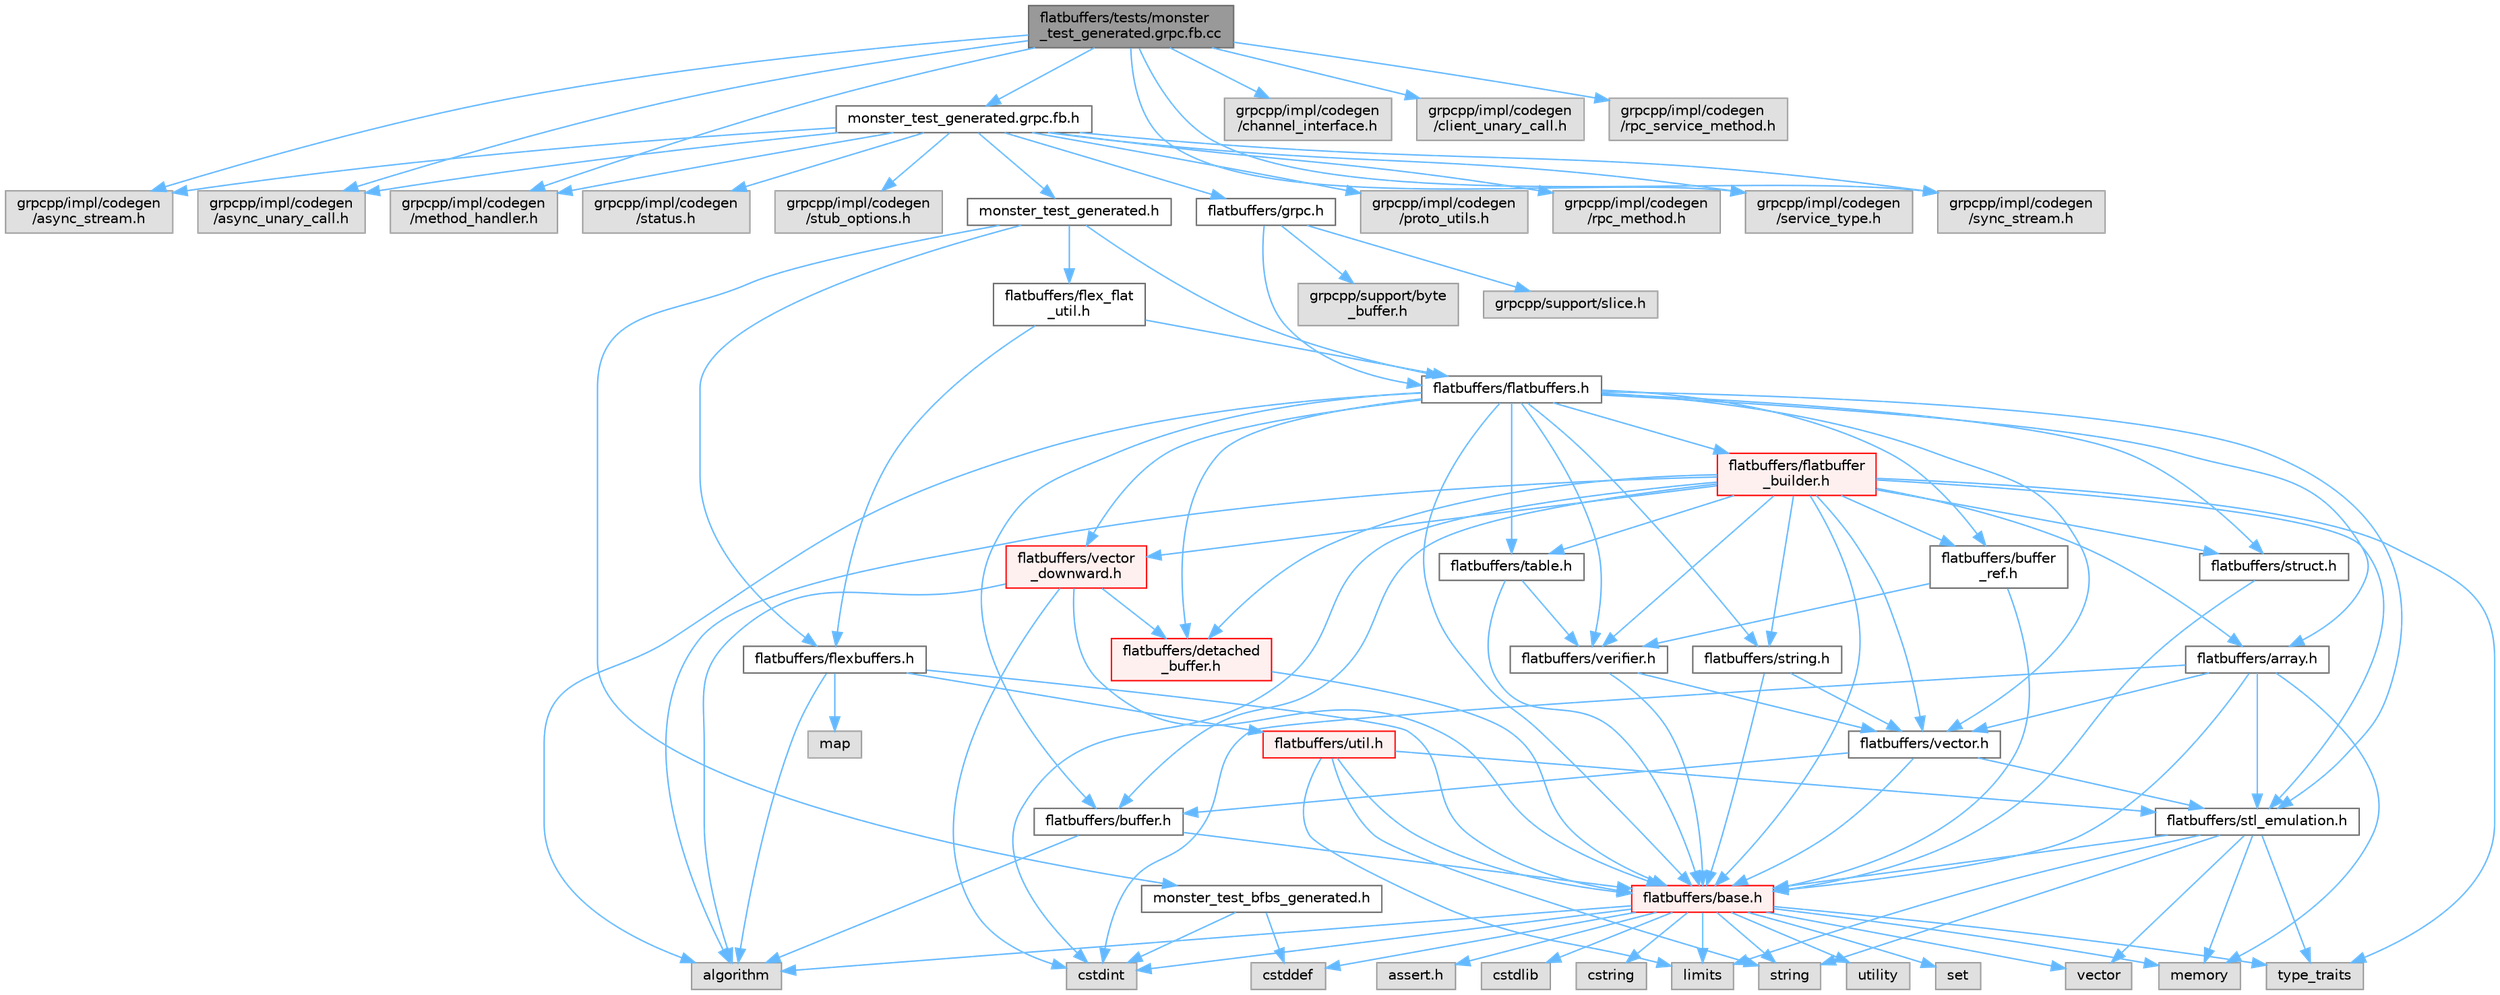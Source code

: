 digraph "flatbuffers/tests/monster_test_generated.grpc.fb.cc"
{
 // LATEX_PDF_SIZE
  bgcolor="transparent";
  edge [fontname=Helvetica,fontsize=10,labelfontname=Helvetica,labelfontsize=10];
  node [fontname=Helvetica,fontsize=10,shape=box,height=0.2,width=0.4];
  Node1 [id="Node000001",label="flatbuffers/tests/monster\l_test_generated.grpc.fb.cc",height=0.2,width=0.4,color="gray40", fillcolor="grey60", style="filled", fontcolor="black",tooltip=" "];
  Node1 -> Node2 [id="edge112_Node000001_Node000002",color="steelblue1",style="solid",tooltip=" "];
  Node2 [id="Node000002",label="monster_test_generated.grpc.fb.h",height=0.2,width=0.4,color="grey40", fillcolor="white", style="filled",URL="$monster__test__generated_8grpc_8fb_8h.html",tooltip=" "];
  Node2 -> Node3 [id="edge113_Node000002_Node000003",color="steelblue1",style="solid",tooltip=" "];
  Node3 [id="Node000003",label="monster_test_generated.h",height=0.2,width=0.4,color="grey40", fillcolor="white", style="filled",URL="$monster__test__generated_8h.html",tooltip=" "];
  Node3 -> Node4 [id="edge114_Node000003_Node000004",color="steelblue1",style="solid",tooltip=" "];
  Node4 [id="Node000004",label="flatbuffers/flatbuffers.h",height=0.2,width=0.4,color="grey40", fillcolor="white", style="filled",URL="$flatbuffers_8h.html",tooltip=" "];
  Node4 -> Node5 [id="edge115_Node000004_Node000005",color="steelblue1",style="solid",tooltip=" "];
  Node5 [id="Node000005",label="algorithm",height=0.2,width=0.4,color="grey60", fillcolor="#E0E0E0", style="filled",tooltip=" "];
  Node4 -> Node6 [id="edge116_Node000004_Node000006",color="steelblue1",style="solid",tooltip=" "];
  Node6 [id="Node000006",label="flatbuffers/array.h",height=0.2,width=0.4,color="grey40", fillcolor="white", style="filled",URL="$array_8h.html",tooltip=" "];
  Node6 -> Node7 [id="edge117_Node000006_Node000007",color="steelblue1",style="solid",tooltip=" "];
  Node7 [id="Node000007",label="cstdint",height=0.2,width=0.4,color="grey60", fillcolor="#E0E0E0", style="filled",tooltip=" "];
  Node6 -> Node8 [id="edge118_Node000006_Node000008",color="steelblue1",style="solid",tooltip=" "];
  Node8 [id="Node000008",label="memory",height=0.2,width=0.4,color="grey60", fillcolor="#E0E0E0", style="filled",tooltip=" "];
  Node6 -> Node9 [id="edge119_Node000006_Node000009",color="steelblue1",style="solid",tooltip=" "];
  Node9 [id="Node000009",label="flatbuffers/base.h",height=0.2,width=0.4,color="red", fillcolor="#FFF0F0", style="filled",URL="$base_8h.html",tooltip=" "];
  Node9 -> Node10 [id="edge120_Node000009_Node000010",color="steelblue1",style="solid",tooltip=" "];
  Node10 [id="Node000010",label="assert.h",height=0.2,width=0.4,color="grey60", fillcolor="#E0E0E0", style="filled",tooltip=" "];
  Node9 -> Node7 [id="edge121_Node000009_Node000007",color="steelblue1",style="solid",tooltip=" "];
  Node9 -> Node11 [id="edge122_Node000009_Node000011",color="steelblue1",style="solid",tooltip=" "];
  Node11 [id="Node000011",label="cstddef",height=0.2,width=0.4,color="grey60", fillcolor="#E0E0E0", style="filled",tooltip=" "];
  Node9 -> Node12 [id="edge123_Node000009_Node000012",color="steelblue1",style="solid",tooltip=" "];
  Node12 [id="Node000012",label="cstdlib",height=0.2,width=0.4,color="grey60", fillcolor="#E0E0E0", style="filled",tooltip=" "];
  Node9 -> Node13 [id="edge124_Node000009_Node000013",color="steelblue1",style="solid",tooltip=" "];
  Node13 [id="Node000013",label="cstring",height=0.2,width=0.4,color="grey60", fillcolor="#E0E0E0", style="filled",tooltip=" "];
  Node9 -> Node14 [id="edge125_Node000009_Node000014",color="steelblue1",style="solid",tooltip=" "];
  Node14 [id="Node000014",label="utility",height=0.2,width=0.4,color="grey60", fillcolor="#E0E0E0", style="filled",tooltip=" "];
  Node9 -> Node15 [id="edge126_Node000009_Node000015",color="steelblue1",style="solid",tooltip=" "];
  Node15 [id="Node000015",label="string",height=0.2,width=0.4,color="grey60", fillcolor="#E0E0E0", style="filled",tooltip=" "];
  Node9 -> Node16 [id="edge127_Node000009_Node000016",color="steelblue1",style="solid",tooltip=" "];
  Node16 [id="Node000016",label="type_traits",height=0.2,width=0.4,color="grey60", fillcolor="#E0E0E0", style="filled",tooltip=" "];
  Node9 -> Node17 [id="edge128_Node000009_Node000017",color="steelblue1",style="solid",tooltip=" "];
  Node17 [id="Node000017",label="vector",height=0.2,width=0.4,color="grey60", fillcolor="#E0E0E0", style="filled",tooltip=" "];
  Node9 -> Node18 [id="edge129_Node000009_Node000018",color="steelblue1",style="solid",tooltip=" "];
  Node18 [id="Node000018",label="set",height=0.2,width=0.4,color="grey60", fillcolor="#E0E0E0", style="filled",tooltip=" "];
  Node9 -> Node5 [id="edge130_Node000009_Node000005",color="steelblue1",style="solid",tooltip=" "];
  Node9 -> Node19 [id="edge131_Node000009_Node000019",color="steelblue1",style="solid",tooltip=" "];
  Node19 [id="Node000019",label="limits",height=0.2,width=0.4,color="grey60", fillcolor="#E0E0E0", style="filled",tooltip=" "];
  Node9 -> Node8 [id="edge132_Node000009_Node000008",color="steelblue1",style="solid",tooltip=" "];
  Node6 -> Node21 [id="edge133_Node000006_Node000021",color="steelblue1",style="solid",tooltip=" "];
  Node21 [id="Node000021",label="flatbuffers/stl_emulation.h",height=0.2,width=0.4,color="grey40", fillcolor="white", style="filled",URL="$stl__emulation_8h.html",tooltip=" "];
  Node21 -> Node9 [id="edge134_Node000021_Node000009",color="steelblue1",style="solid",tooltip=" "];
  Node21 -> Node15 [id="edge135_Node000021_Node000015",color="steelblue1",style="solid",tooltip=" "];
  Node21 -> Node16 [id="edge136_Node000021_Node000016",color="steelblue1",style="solid",tooltip=" "];
  Node21 -> Node17 [id="edge137_Node000021_Node000017",color="steelblue1",style="solid",tooltip=" "];
  Node21 -> Node8 [id="edge138_Node000021_Node000008",color="steelblue1",style="solid",tooltip=" "];
  Node21 -> Node19 [id="edge139_Node000021_Node000019",color="steelblue1",style="solid",tooltip=" "];
  Node6 -> Node22 [id="edge140_Node000006_Node000022",color="steelblue1",style="solid",tooltip=" "];
  Node22 [id="Node000022",label="flatbuffers/vector.h",height=0.2,width=0.4,color="grey40", fillcolor="white", style="filled",URL="$vector_8h.html",tooltip=" "];
  Node22 -> Node9 [id="edge141_Node000022_Node000009",color="steelblue1",style="solid",tooltip=" "];
  Node22 -> Node23 [id="edge142_Node000022_Node000023",color="steelblue1",style="solid",tooltip=" "];
  Node23 [id="Node000023",label="flatbuffers/buffer.h",height=0.2,width=0.4,color="grey40", fillcolor="white", style="filled",URL="$buffer_8h.html",tooltip=" "];
  Node23 -> Node5 [id="edge143_Node000023_Node000005",color="steelblue1",style="solid",tooltip=" "];
  Node23 -> Node9 [id="edge144_Node000023_Node000009",color="steelblue1",style="solid",tooltip=" "];
  Node22 -> Node21 [id="edge145_Node000022_Node000021",color="steelblue1",style="solid",tooltip=" "];
  Node4 -> Node9 [id="edge146_Node000004_Node000009",color="steelblue1",style="solid",tooltip=" "];
  Node4 -> Node23 [id="edge147_Node000004_Node000023",color="steelblue1",style="solid",tooltip=" "];
  Node4 -> Node24 [id="edge148_Node000004_Node000024",color="steelblue1",style="solid",tooltip=" "];
  Node24 [id="Node000024",label="flatbuffers/buffer\l_ref.h",height=0.2,width=0.4,color="grey40", fillcolor="white", style="filled",URL="$buffer__ref_8h.html",tooltip=" "];
  Node24 -> Node9 [id="edge149_Node000024_Node000009",color="steelblue1",style="solid",tooltip=" "];
  Node24 -> Node25 [id="edge150_Node000024_Node000025",color="steelblue1",style="solid",tooltip=" "];
  Node25 [id="Node000025",label="flatbuffers/verifier.h",height=0.2,width=0.4,color="grey40", fillcolor="white", style="filled",URL="$verifier_8h.html",tooltip=" "];
  Node25 -> Node9 [id="edge151_Node000025_Node000009",color="steelblue1",style="solid",tooltip=" "];
  Node25 -> Node22 [id="edge152_Node000025_Node000022",color="steelblue1",style="solid",tooltip=" "];
  Node4 -> Node26 [id="edge153_Node000004_Node000026",color="steelblue1",style="solid",tooltip=" "];
  Node26 [id="Node000026",label="flatbuffers/detached\l_buffer.h",height=0.2,width=0.4,color="red", fillcolor="#FFF0F0", style="filled",URL="$detached__buffer_8h.html",tooltip=" "];
  Node26 -> Node9 [id="edge154_Node000026_Node000009",color="steelblue1",style="solid",tooltip=" "];
  Node4 -> Node29 [id="edge155_Node000004_Node000029",color="steelblue1",style="solid",tooltip=" "];
  Node29 [id="Node000029",label="flatbuffers/flatbuffer\l_builder.h",height=0.2,width=0.4,color="red", fillcolor="#FFF0F0", style="filled",URL="$flatbuffer__builder_8h.html",tooltip=" "];
  Node29 -> Node5 [id="edge156_Node000029_Node000005",color="steelblue1",style="solid",tooltip=" "];
  Node29 -> Node7 [id="edge157_Node000029_Node000007",color="steelblue1",style="solid",tooltip=" "];
  Node29 -> Node16 [id="edge158_Node000029_Node000016",color="steelblue1",style="solid",tooltip=" "];
  Node29 -> Node6 [id="edge159_Node000029_Node000006",color="steelblue1",style="solid",tooltip=" "];
  Node29 -> Node9 [id="edge160_Node000029_Node000009",color="steelblue1",style="solid",tooltip=" "];
  Node29 -> Node23 [id="edge161_Node000029_Node000023",color="steelblue1",style="solid",tooltip=" "];
  Node29 -> Node24 [id="edge162_Node000029_Node000024",color="steelblue1",style="solid",tooltip=" "];
  Node29 -> Node26 [id="edge163_Node000029_Node000026",color="steelblue1",style="solid",tooltip=" "];
  Node29 -> Node21 [id="edge164_Node000029_Node000021",color="steelblue1",style="solid",tooltip=" "];
  Node29 -> Node32 [id="edge165_Node000029_Node000032",color="steelblue1",style="solid",tooltip=" "];
  Node32 [id="Node000032",label="flatbuffers/string.h",height=0.2,width=0.4,color="grey40", fillcolor="white", style="filled",URL="$string_8h.html",tooltip=" "];
  Node32 -> Node9 [id="edge166_Node000032_Node000009",color="steelblue1",style="solid",tooltip=" "];
  Node32 -> Node22 [id="edge167_Node000032_Node000022",color="steelblue1",style="solid",tooltip=" "];
  Node29 -> Node33 [id="edge168_Node000029_Node000033",color="steelblue1",style="solid",tooltip=" "];
  Node33 [id="Node000033",label="flatbuffers/struct.h",height=0.2,width=0.4,color="grey40", fillcolor="white", style="filled",URL="$struct_8h.html",tooltip=" "];
  Node33 -> Node9 [id="edge169_Node000033_Node000009",color="steelblue1",style="solid",tooltip=" "];
  Node29 -> Node34 [id="edge170_Node000029_Node000034",color="steelblue1",style="solid",tooltip=" "];
  Node34 [id="Node000034",label="flatbuffers/table.h",height=0.2,width=0.4,color="grey40", fillcolor="white", style="filled",URL="$table_8h.html",tooltip=" "];
  Node34 -> Node9 [id="edge171_Node000034_Node000009",color="steelblue1",style="solid",tooltip=" "];
  Node34 -> Node25 [id="edge172_Node000034_Node000025",color="steelblue1",style="solid",tooltip=" "];
  Node29 -> Node22 [id="edge173_Node000029_Node000022",color="steelblue1",style="solid",tooltip=" "];
  Node29 -> Node35 [id="edge174_Node000029_Node000035",color="steelblue1",style="solid",tooltip=" "];
  Node35 [id="Node000035",label="flatbuffers/vector\l_downward.h",height=0.2,width=0.4,color="red", fillcolor="#FFF0F0", style="filled",URL="$vector__downward_8h.html",tooltip=" "];
  Node35 -> Node5 [id="edge175_Node000035_Node000005",color="steelblue1",style="solid",tooltip=" "];
  Node35 -> Node7 [id="edge176_Node000035_Node000007",color="steelblue1",style="solid",tooltip=" "];
  Node35 -> Node9 [id="edge177_Node000035_Node000009",color="steelblue1",style="solid",tooltip=" "];
  Node35 -> Node26 [id="edge178_Node000035_Node000026",color="steelblue1",style="solid",tooltip=" "];
  Node29 -> Node25 [id="edge179_Node000029_Node000025",color="steelblue1",style="solid",tooltip=" "];
  Node4 -> Node21 [id="edge180_Node000004_Node000021",color="steelblue1",style="solid",tooltip=" "];
  Node4 -> Node32 [id="edge181_Node000004_Node000032",color="steelblue1",style="solid",tooltip=" "];
  Node4 -> Node33 [id="edge182_Node000004_Node000033",color="steelblue1",style="solid",tooltip=" "];
  Node4 -> Node34 [id="edge183_Node000004_Node000034",color="steelblue1",style="solid",tooltip=" "];
  Node4 -> Node22 [id="edge184_Node000004_Node000022",color="steelblue1",style="solid",tooltip=" "];
  Node4 -> Node35 [id="edge185_Node000004_Node000035",color="steelblue1",style="solid",tooltip=" "];
  Node4 -> Node25 [id="edge186_Node000004_Node000025",color="steelblue1",style="solid",tooltip=" "];
  Node3 -> Node36 [id="edge187_Node000003_Node000036",color="steelblue1",style="solid",tooltip=" "];
  Node36 [id="Node000036",label="flatbuffers/flexbuffers.h",height=0.2,width=0.4,color="grey40", fillcolor="white", style="filled",URL="$flexbuffers_8h.html",tooltip=" "];
  Node36 -> Node5 [id="edge188_Node000036_Node000005",color="steelblue1",style="solid",tooltip=" "];
  Node36 -> Node37 [id="edge189_Node000036_Node000037",color="steelblue1",style="solid",tooltip=" "];
  Node37 [id="Node000037",label="map",height=0.2,width=0.4,color="grey60", fillcolor="#E0E0E0", style="filled",tooltip=" "];
  Node36 -> Node9 [id="edge190_Node000036_Node000009",color="steelblue1",style="solid",tooltip=" "];
  Node36 -> Node38 [id="edge191_Node000036_Node000038",color="steelblue1",style="solid",tooltip=" "];
  Node38 [id="Node000038",label="flatbuffers/util.h",height=0.2,width=0.4,color="red", fillcolor="#FFF0F0", style="filled",URL="$util_8h.html",tooltip=" "];
  Node38 -> Node9 [id="edge192_Node000038_Node000009",color="steelblue1",style="solid",tooltip=" "];
  Node38 -> Node21 [id="edge193_Node000038_Node000021",color="steelblue1",style="solid",tooltip=" "];
  Node38 -> Node19 [id="edge194_Node000038_Node000019",color="steelblue1",style="solid",tooltip=" "];
  Node38 -> Node15 [id="edge195_Node000038_Node000015",color="steelblue1",style="solid",tooltip=" "];
  Node3 -> Node44 [id="edge196_Node000003_Node000044",color="steelblue1",style="solid",tooltip=" "];
  Node44 [id="Node000044",label="flatbuffers/flex_flat\l_util.h",height=0.2,width=0.4,color="grey40", fillcolor="white", style="filled",URL="$flex__flat__util_8h.html",tooltip=" "];
  Node44 -> Node4 [id="edge197_Node000044_Node000004",color="steelblue1",style="solid",tooltip=" "];
  Node44 -> Node36 [id="edge198_Node000044_Node000036",color="steelblue1",style="solid",tooltip=" "];
  Node3 -> Node45 [id="edge199_Node000003_Node000045",color="steelblue1",style="solid",tooltip=" "];
  Node45 [id="Node000045",label="monster_test_bfbs_generated.h",height=0.2,width=0.4,color="grey40", fillcolor="white", style="filled",URL="$monster__test__bfbs__generated_8h.html",tooltip=" "];
  Node45 -> Node11 [id="edge200_Node000045_Node000011",color="steelblue1",style="solid",tooltip=" "];
  Node45 -> Node7 [id="edge201_Node000045_Node000007",color="steelblue1",style="solid",tooltip=" "];
  Node2 -> Node46 [id="edge202_Node000002_Node000046",color="steelblue1",style="solid",tooltip=" "];
  Node46 [id="Node000046",label="flatbuffers/grpc.h",height=0.2,width=0.4,color="grey40", fillcolor="white", style="filled",URL="$grpc_8h.html",tooltip=" "];
  Node46 -> Node4 [id="edge203_Node000046_Node000004",color="steelblue1",style="solid",tooltip=" "];
  Node46 -> Node47 [id="edge204_Node000046_Node000047",color="steelblue1",style="solid",tooltip=" "];
  Node47 [id="Node000047",label="grpcpp/support/byte\l_buffer.h",height=0.2,width=0.4,color="grey60", fillcolor="#E0E0E0", style="filled",tooltip=" "];
  Node46 -> Node48 [id="edge205_Node000046_Node000048",color="steelblue1",style="solid",tooltip=" "];
  Node48 [id="Node000048",label="grpcpp/support/slice.h",height=0.2,width=0.4,color="grey60", fillcolor="#E0E0E0", style="filled",tooltip=" "];
  Node2 -> Node49 [id="edge206_Node000002_Node000049",color="steelblue1",style="solid",tooltip=" "];
  Node49 [id="Node000049",label="grpcpp/impl/codegen\l/async_stream.h",height=0.2,width=0.4,color="grey60", fillcolor="#E0E0E0", style="filled",tooltip=" "];
  Node2 -> Node50 [id="edge207_Node000002_Node000050",color="steelblue1",style="solid",tooltip=" "];
  Node50 [id="Node000050",label="grpcpp/impl/codegen\l/async_unary_call.h",height=0.2,width=0.4,color="grey60", fillcolor="#E0E0E0", style="filled",tooltip=" "];
  Node2 -> Node51 [id="edge208_Node000002_Node000051",color="steelblue1",style="solid",tooltip=" "];
  Node51 [id="Node000051",label="grpcpp/impl/codegen\l/method_handler.h",height=0.2,width=0.4,color="grey60", fillcolor="#E0E0E0", style="filled",tooltip=" "];
  Node2 -> Node52 [id="edge209_Node000002_Node000052",color="steelblue1",style="solid",tooltip=" "];
  Node52 [id="Node000052",label="grpcpp/impl/codegen\l/proto_utils.h",height=0.2,width=0.4,color="grey60", fillcolor="#E0E0E0", style="filled",tooltip=" "];
  Node2 -> Node53 [id="edge210_Node000002_Node000053",color="steelblue1",style="solid",tooltip=" "];
  Node53 [id="Node000053",label="grpcpp/impl/codegen\l/rpc_method.h",height=0.2,width=0.4,color="grey60", fillcolor="#E0E0E0", style="filled",tooltip=" "];
  Node2 -> Node54 [id="edge211_Node000002_Node000054",color="steelblue1",style="solid",tooltip=" "];
  Node54 [id="Node000054",label="grpcpp/impl/codegen\l/service_type.h",height=0.2,width=0.4,color="grey60", fillcolor="#E0E0E0", style="filled",tooltip=" "];
  Node2 -> Node55 [id="edge212_Node000002_Node000055",color="steelblue1",style="solid",tooltip=" "];
  Node55 [id="Node000055",label="grpcpp/impl/codegen\l/status.h",height=0.2,width=0.4,color="grey60", fillcolor="#E0E0E0", style="filled",tooltip=" "];
  Node2 -> Node56 [id="edge213_Node000002_Node000056",color="steelblue1",style="solid",tooltip=" "];
  Node56 [id="Node000056",label="grpcpp/impl/codegen\l/stub_options.h",height=0.2,width=0.4,color="grey60", fillcolor="#E0E0E0", style="filled",tooltip=" "];
  Node2 -> Node57 [id="edge214_Node000002_Node000057",color="steelblue1",style="solid",tooltip=" "];
  Node57 [id="Node000057",label="grpcpp/impl/codegen\l/sync_stream.h",height=0.2,width=0.4,color="grey60", fillcolor="#E0E0E0", style="filled",tooltip=" "];
  Node1 -> Node49 [id="edge215_Node000001_Node000049",color="steelblue1",style="solid",tooltip=" "];
  Node1 -> Node50 [id="edge216_Node000001_Node000050",color="steelblue1",style="solid",tooltip=" "];
  Node1 -> Node58 [id="edge217_Node000001_Node000058",color="steelblue1",style="solid",tooltip=" "];
  Node58 [id="Node000058",label="grpcpp/impl/codegen\l/channel_interface.h",height=0.2,width=0.4,color="grey60", fillcolor="#E0E0E0", style="filled",tooltip=" "];
  Node1 -> Node59 [id="edge218_Node000001_Node000059",color="steelblue1",style="solid",tooltip=" "];
  Node59 [id="Node000059",label="grpcpp/impl/codegen\l/client_unary_call.h",height=0.2,width=0.4,color="grey60", fillcolor="#E0E0E0", style="filled",tooltip=" "];
  Node1 -> Node51 [id="edge219_Node000001_Node000051",color="steelblue1",style="solid",tooltip=" "];
  Node1 -> Node60 [id="edge220_Node000001_Node000060",color="steelblue1",style="solid",tooltip=" "];
  Node60 [id="Node000060",label="grpcpp/impl/codegen\l/rpc_service_method.h",height=0.2,width=0.4,color="grey60", fillcolor="#E0E0E0", style="filled",tooltip=" "];
  Node1 -> Node54 [id="edge221_Node000001_Node000054",color="steelblue1",style="solid",tooltip=" "];
  Node1 -> Node57 [id="edge222_Node000001_Node000057",color="steelblue1",style="solid",tooltip=" "];
}
